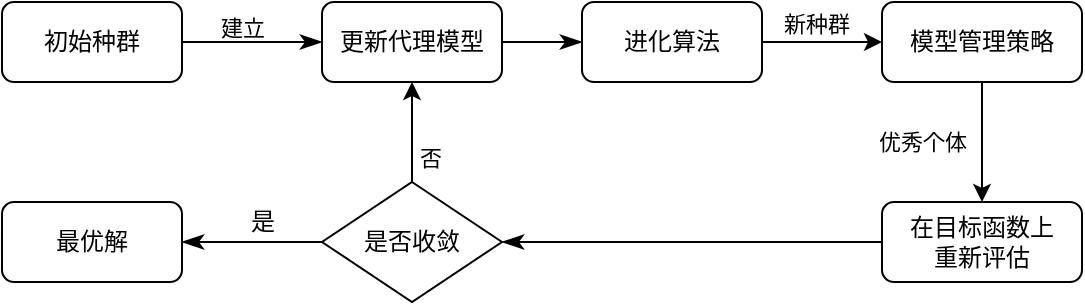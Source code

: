 <mxfile version="24.3.0" type="github">
  <diagram id="C5RBs43oDa-KdzZeNtuy" name="Page-1">
    <mxGraphModel dx="1267" dy="779" grid="1" gridSize="10" guides="1" tooltips="1" connect="1" arrows="1" fold="1" page="1" pageScale="1" pageWidth="827" pageHeight="1169" math="0" shadow="0">
      <root>
        <mxCell id="WIyWlLk6GJQsqaUBKTNV-0" />
        <mxCell id="WIyWlLk6GJQsqaUBKTNV-1" parent="WIyWlLk6GJQsqaUBKTNV-0" />
        <mxCell id="mD8YMEPqJVO0ofPtoKmY-0" value="" style="rounded=0;html=1;jettySize=auto;orthogonalLoop=1;fontSize=11;endArrow=classicThin;endFill=1;endSize=8;strokeWidth=1;shadow=0;labelBackgroundColor=none;edgeStyle=orthogonalEdgeStyle;strokeColor=#000000;" edge="1" parent="WIyWlLk6GJQsqaUBKTNV-1" source="mD8YMEPqJVO0ofPtoKmY-2" target="mD8YMEPqJVO0ofPtoKmY-5">
          <mxGeometry relative="1" as="geometry">
            <mxPoint x="170" y="210" as="targetPoint" />
          </mxGeometry>
        </mxCell>
        <mxCell id="mD8YMEPqJVO0ofPtoKmY-1" value="建立" style="edgeLabel;html=1;align=center;verticalAlign=middle;resizable=0;points=[];fontFamily=Helvetica;fontSize=11;fontColor=default;labelBackgroundColor=none;" vertex="1" connectable="0" parent="mD8YMEPqJVO0ofPtoKmY-0">
          <mxGeometry x="-0.45" y="4" relative="1" as="geometry">
            <mxPoint x="10" y="-3" as="offset" />
          </mxGeometry>
        </mxCell>
        <mxCell id="mD8YMEPqJVO0ofPtoKmY-2" value="初始种群" style="rounded=1;whiteSpace=wrap;html=1;fontSize=12;glass=0;strokeWidth=1;shadow=0;" vertex="1" parent="WIyWlLk6GJQsqaUBKTNV-1">
          <mxGeometry x="20" y="190" width="90" height="40" as="geometry" />
        </mxCell>
        <mxCell id="mD8YMEPqJVO0ofPtoKmY-3" value="" style="edgeStyle=orthogonalEdgeStyle;rounded=0;orthogonalLoop=1;jettySize=auto;html=1;endArrow=classicThin;endFill=1;endSize=8;" edge="1" parent="WIyWlLk6GJQsqaUBKTNV-1" source="mD8YMEPqJVO0ofPtoKmY-5" target="mD8YMEPqJVO0ofPtoKmY-8">
          <mxGeometry relative="1" as="geometry" />
        </mxCell>
        <mxCell id="mD8YMEPqJVO0ofPtoKmY-5" value="更新代理模型" style="rounded=1;whiteSpace=wrap;html=1;" vertex="1" parent="WIyWlLk6GJQsqaUBKTNV-1">
          <mxGeometry x="180" y="190" width="90" height="40" as="geometry" />
        </mxCell>
        <mxCell id="mD8YMEPqJVO0ofPtoKmY-22" style="edgeStyle=orthogonalEdgeStyle;rounded=0;orthogonalLoop=1;jettySize=auto;html=1;exitX=1;exitY=0.5;exitDx=0;exitDy=0;entryX=0;entryY=0.5;entryDx=0;entryDy=0;" edge="1" parent="WIyWlLk6GJQsqaUBKTNV-1" source="mD8YMEPqJVO0ofPtoKmY-8" target="mD8YMEPqJVO0ofPtoKmY-20">
          <mxGeometry relative="1" as="geometry" />
        </mxCell>
        <mxCell id="mD8YMEPqJVO0ofPtoKmY-24" value="新种群" style="edgeLabel;html=1;align=center;verticalAlign=middle;resizable=0;points=[];" vertex="1" connectable="0" parent="mD8YMEPqJVO0ofPtoKmY-22">
          <mxGeometry x="-0.1" y="3" relative="1" as="geometry">
            <mxPoint y="-6" as="offset" />
          </mxGeometry>
        </mxCell>
        <mxCell id="mD8YMEPqJVO0ofPtoKmY-8" value="进化算法" style="whiteSpace=wrap;html=1;rounded=1;" vertex="1" parent="WIyWlLk6GJQsqaUBKTNV-1">
          <mxGeometry x="310" y="190" width="90" height="40" as="geometry" />
        </mxCell>
        <mxCell id="mD8YMEPqJVO0ofPtoKmY-9" value="" style="edgeStyle=orthogonalEdgeStyle;rounded=0;orthogonalLoop=1;jettySize=auto;html=1;shadow=0;strokeColor=#000000;strokeWidth=1;align=center;verticalAlign=middle;fontFamily=Helvetica;fontSize=11;fontColor=default;labelBackgroundColor=none;endArrow=classicThin;endFill=1;endSize=8;exitX=0;exitY=0.5;exitDx=0;exitDy=0;" edge="1" parent="WIyWlLk6GJQsqaUBKTNV-1" source="mD8YMEPqJVO0ofPtoKmY-10" target="mD8YMEPqJVO0ofPtoKmY-16">
          <mxGeometry relative="1" as="geometry" />
        </mxCell>
        <mxCell id="mD8YMEPqJVO0ofPtoKmY-10" value="在目标函数上&lt;div&gt;重新评估&lt;/div&gt;" style="whiteSpace=wrap;html=1;rounded=1;" vertex="1" parent="WIyWlLk6GJQsqaUBKTNV-1">
          <mxGeometry x="460" y="290" width="100" height="40" as="geometry" />
        </mxCell>
        <mxCell id="mD8YMEPqJVO0ofPtoKmY-14" value="" style="edgeStyle=orthogonalEdgeStyle;rounded=0;orthogonalLoop=1;jettySize=auto;html=1;shadow=0;strokeColor=#000000;strokeWidth=1;align=center;verticalAlign=middle;fontFamily=Helvetica;fontSize=12;fontColor=default;labelBackgroundColor=none;endArrow=classicThin;endFill=1;endSize=8;" edge="1" parent="WIyWlLk6GJQsqaUBKTNV-1" source="mD8YMEPqJVO0ofPtoKmY-16" target="mD8YMEPqJVO0ofPtoKmY-17">
          <mxGeometry relative="1" as="geometry" />
        </mxCell>
        <mxCell id="mD8YMEPqJVO0ofPtoKmY-15" value="是" style="edgeLabel;html=1;align=center;verticalAlign=middle;resizable=0;points=[];rounded=1;strokeColor=default;fontFamily=Helvetica;fontSize=12;fontColor=default;fillColor=default;" vertex="1" connectable="0" parent="mD8YMEPqJVO0ofPtoKmY-14">
          <mxGeometry x="-0.32" y="2" relative="1" as="geometry">
            <mxPoint x="-6" y="-12" as="offset" />
          </mxGeometry>
        </mxCell>
        <mxCell id="mD8YMEPqJVO0ofPtoKmY-25" style="edgeStyle=orthogonalEdgeStyle;rounded=0;orthogonalLoop=1;jettySize=auto;html=1;exitX=0.5;exitY=0;exitDx=0;exitDy=0;entryX=0.5;entryY=1;entryDx=0;entryDy=0;" edge="1" parent="WIyWlLk6GJQsqaUBKTNV-1" source="mD8YMEPqJVO0ofPtoKmY-16" target="mD8YMEPqJVO0ofPtoKmY-5">
          <mxGeometry relative="1" as="geometry" />
        </mxCell>
        <mxCell id="mD8YMEPqJVO0ofPtoKmY-26" value="否" style="edgeLabel;html=1;align=center;verticalAlign=middle;resizable=0;points=[];" vertex="1" connectable="0" parent="mD8YMEPqJVO0ofPtoKmY-25">
          <mxGeometry y="-2" relative="1" as="geometry">
            <mxPoint x="7" y="13" as="offset" />
          </mxGeometry>
        </mxCell>
        <mxCell id="mD8YMEPqJVO0ofPtoKmY-16" value="是否收敛" style="rhombus;whiteSpace=wrap;html=1;rounded=0;" vertex="1" parent="WIyWlLk6GJQsqaUBKTNV-1">
          <mxGeometry x="180" y="280" width="90" height="60" as="geometry" />
        </mxCell>
        <mxCell id="mD8YMEPqJVO0ofPtoKmY-17" value="最优解" style="whiteSpace=wrap;html=1;rounded=1;" vertex="1" parent="WIyWlLk6GJQsqaUBKTNV-1">
          <mxGeometry x="20" y="290" width="90" height="40" as="geometry" />
        </mxCell>
        <mxCell id="mD8YMEPqJVO0ofPtoKmY-23" style="edgeStyle=orthogonalEdgeStyle;rounded=0;orthogonalLoop=1;jettySize=auto;html=1;exitX=0.5;exitY=1;exitDx=0;exitDy=0;entryX=0.5;entryY=0;entryDx=0;entryDy=0;" edge="1" parent="WIyWlLk6GJQsqaUBKTNV-1" source="mD8YMEPqJVO0ofPtoKmY-20" target="mD8YMEPqJVO0ofPtoKmY-10">
          <mxGeometry relative="1" as="geometry" />
        </mxCell>
        <mxCell id="mD8YMEPqJVO0ofPtoKmY-27" value="优秀个体" style="edgeLabel;html=1;align=center;verticalAlign=middle;resizable=0;points=[];" vertex="1" connectable="0" parent="mD8YMEPqJVO0ofPtoKmY-23">
          <mxGeometry x="-0.233" y="-1" relative="1" as="geometry">
            <mxPoint x="-29" y="7" as="offset" />
          </mxGeometry>
        </mxCell>
        <mxCell id="mD8YMEPqJVO0ofPtoKmY-20" value="模型管理策略" style="rounded=1;whiteSpace=wrap;html=1;" vertex="1" parent="WIyWlLk6GJQsqaUBKTNV-1">
          <mxGeometry x="460" y="190" width="100" height="40" as="geometry" />
        </mxCell>
      </root>
    </mxGraphModel>
  </diagram>
</mxfile>
